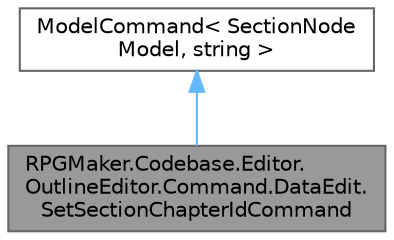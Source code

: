 digraph "RPGMaker.Codebase.Editor.OutlineEditor.Command.DataEdit.SetSectionChapterIdCommand"
{
 // LATEX_PDF_SIZE
  bgcolor="transparent";
  edge [fontname=Helvetica,fontsize=10,labelfontname=Helvetica,labelfontsize=10];
  node [fontname=Helvetica,fontsize=10,shape=box,height=0.2,width=0.4];
  Node1 [id="Node000001",label="RPGMaker.Codebase.Editor.\lOutlineEditor.Command.DataEdit.\lSetSectionChapterIdCommand",height=0.2,width=0.4,color="gray40", fillcolor="grey60", style="filled", fontcolor="black",tooltip="😁 設定区画章Ｉｄ命令"];
  Node2 -> Node1 [id="edge1_Node000001_Node000002",dir="back",color="steelblue1",style="solid",tooltip=" "];
  Node2 [id="Node000002",label="ModelCommand\< SectionNode\lModel, string \>",height=0.2,width=0.4,color="gray40", fillcolor="white", style="filled",tooltip=" "];
}
